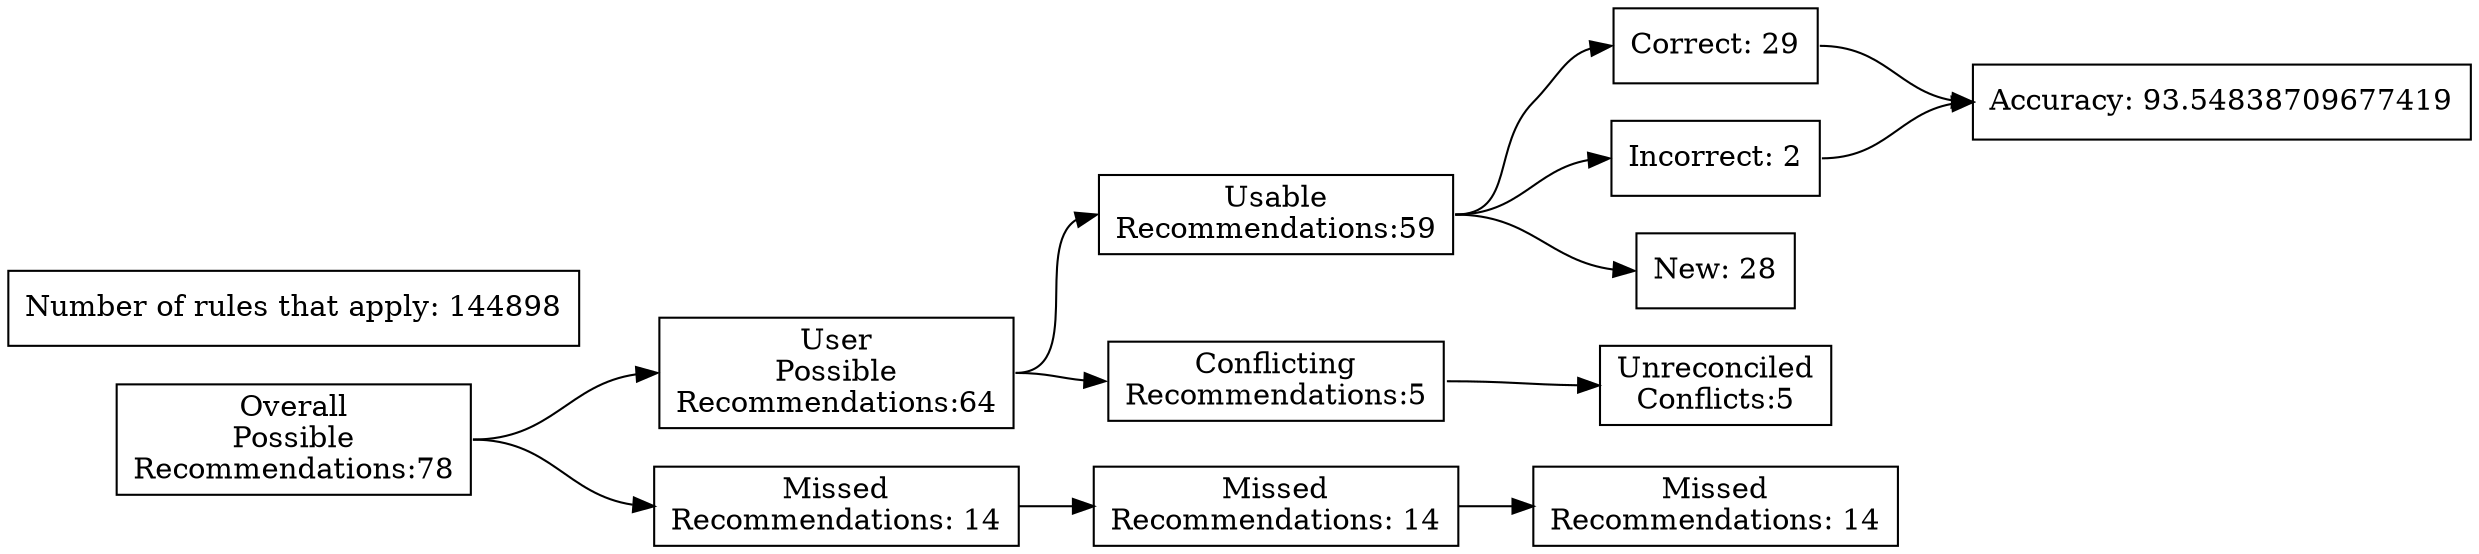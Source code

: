 digraph {
	graph [rankdir=LR]
	node [pos=r shape=box]
	edge [headport=w tailport=e]
		A [label="Overall
Possible
Recommendations:78"]
		B [label="User
Possible
Recommendations:64"]
		C [label="Missed
Recommendations: 14"]
		D [label="Usable
Recommendations:59"]
		E [label="Conflicting
Recommendations:5"]
		J [label="Missed
Recommendations: 14"]
		M [label="Unreconciled
Conflicts:5"]
		F [label="Correct: 29"]
		G [label="Incorrect: 2"]
		H [label="New: 28"]
		K [label="Missed
Recommendations: 14"]
		I [label="Accuracy: 93.54838709677419"]
		l [label="Number of rules that apply: 144898"]
			A -> B
			A -> C
			B -> D
			B -> E
			D -> F
			D -> G
			D -> H
			F -> I
			G -> I
			C -> J
			J -> K
			E -> M
}